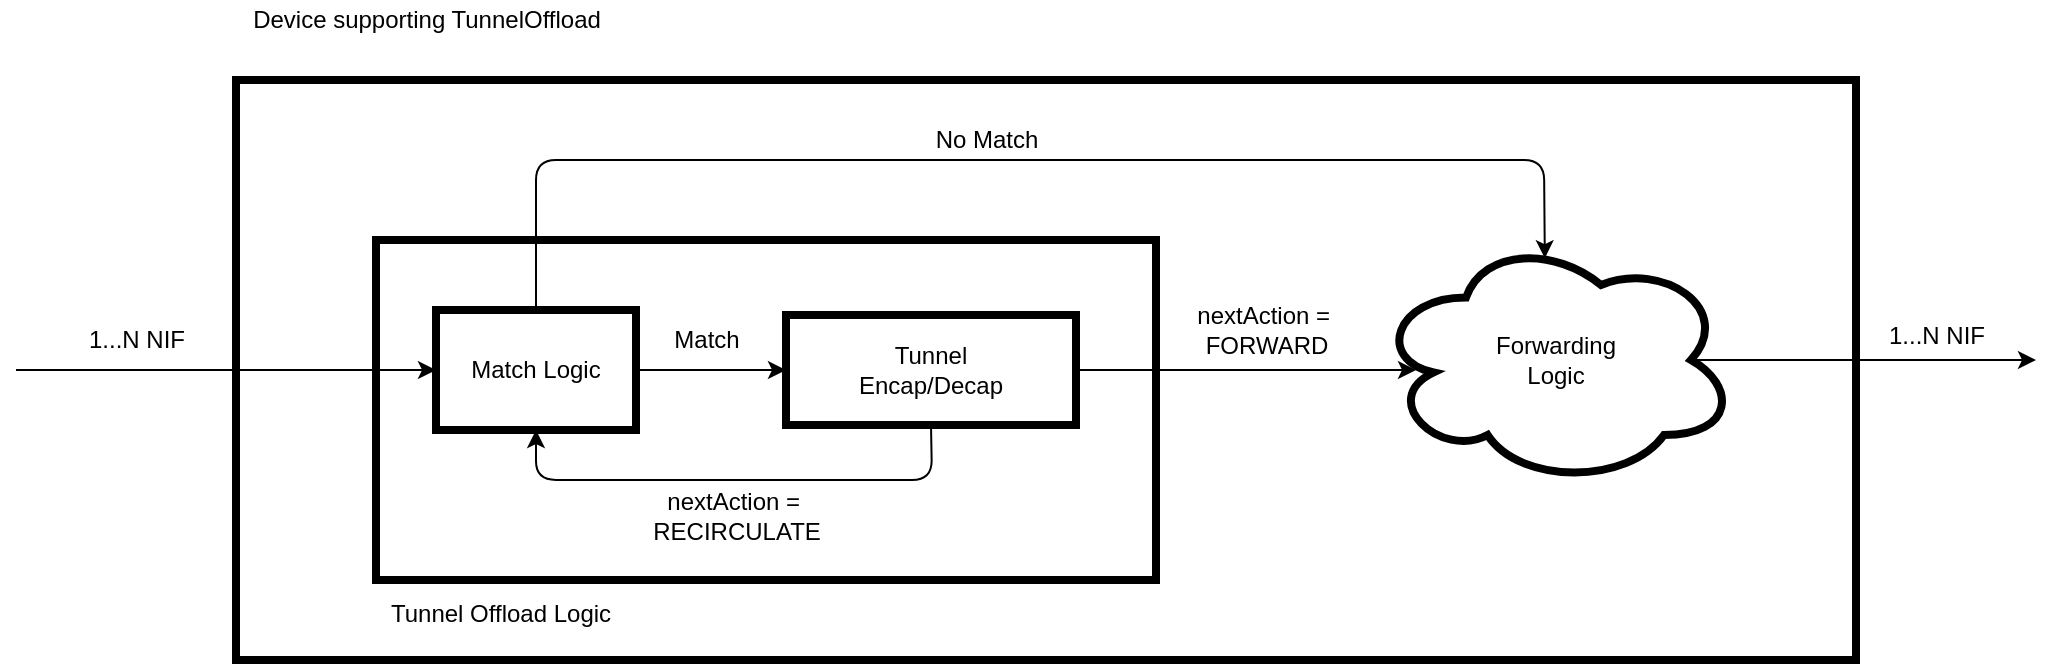 <mxfile>
    <diagram id="YXjoTy3x2gr6Pn2Wa3Yb" name="Page-1">
        <mxGraphModel dx="1682" dy="792" grid="1" gridSize="10" guides="1" tooltips="1" connect="1" arrows="1" fold="1" page="1" pageScale="1" pageWidth="850" pageHeight="1100" math="0" shadow="0">
            <root>
                <mxCell id="0"/>
                <mxCell id="1" parent="0"/>
                <mxCell id="30" value="" style="whiteSpace=wrap;html=1;strokeWidth=4;" vertex="1" parent="1">
                    <mxGeometry x="150" y="460" width="810" height="290" as="geometry"/>
                </mxCell>
                <mxCell id="4" value="Device supporting TunnelOffload" style="text;html=1;align=center;verticalAlign=middle;resizable=0;points=[];autosize=1;strokeColor=none;fillColor=none;strokeWidth=4;" vertex="1" parent="1">
                    <mxGeometry x="150" y="420" width="190" height="20" as="geometry"/>
                </mxCell>
                <mxCell id="5" value="" style="whiteSpace=wrap;html=1;strokeWidth=4;" vertex="1" parent="1">
                    <mxGeometry x="220" y="540" width="390" height="170" as="geometry"/>
                </mxCell>
                <mxCell id="12" style="edgeStyle=none;html=1;exitX=1;exitY=0.5;exitDx=0;exitDy=0;entryX=0;entryY=0.5;entryDx=0;entryDy=0;" edge="1" parent="1" source="9" target="11">
                    <mxGeometry relative="1" as="geometry"/>
                </mxCell>
                <mxCell id="9" value="Match Logic" style="whiteSpace=wrap;html=1;strokeWidth=4;" vertex="1" parent="1">
                    <mxGeometry x="250" y="575" width="100" height="60" as="geometry"/>
                </mxCell>
                <mxCell id="16" style="edgeStyle=none;html=1;exitX=1;exitY=0.5;exitDx=0;exitDy=0;" edge="1" parent="1" source="11">
                    <mxGeometry relative="1" as="geometry">
                        <mxPoint x="740" y="605" as="targetPoint"/>
                    </mxGeometry>
                </mxCell>
                <mxCell id="22" style="edgeStyle=none;html=1;exitX=0.5;exitY=1;exitDx=0;exitDy=0;entryX=0.5;entryY=1;entryDx=0;entryDy=0;" edge="1" parent="1" source="11" target="9">
                    <mxGeometry relative="1" as="geometry">
                        <Array as="points">
                            <mxPoint x="498" y="660"/>
                            <mxPoint x="300" y="660"/>
                        </Array>
                    </mxGeometry>
                </mxCell>
                <mxCell id="11" value="Tunnel &lt;br&gt;Encap/Decap" style="whiteSpace=wrap;html=1;strokeWidth=4;" vertex="1" parent="1">
                    <mxGeometry x="425" y="577.5" width="145" height="55" as="geometry"/>
                </mxCell>
                <mxCell id="24" style="edgeStyle=none;html=1;exitX=0.875;exitY=0.5;exitDx=0;exitDy=0;exitPerimeter=0;" edge="1" parent="1" source="15">
                    <mxGeometry relative="1" as="geometry">
                        <mxPoint x="1050" y="600" as="targetPoint"/>
                    </mxGeometry>
                </mxCell>
                <mxCell id="15" value="Forwarding&lt;br&gt;Logic" style="ellipse;shape=cloud;whiteSpace=wrap;html=1;strokeWidth=4;" vertex="1" parent="1">
                    <mxGeometry x="720" y="537.5" width="180" height="125" as="geometry"/>
                </mxCell>
                <mxCell id="18" value="" style="endArrow=classic;html=1;entryX=0.469;entryY=0.093;entryDx=0;entryDy=0;entryPerimeter=0;exitX=0.5;exitY=0;exitDx=0;exitDy=0;" edge="1" parent="1" source="9" target="15">
                    <mxGeometry width="50" height="50" relative="1" as="geometry">
                        <mxPoint x="560" y="600" as="sourcePoint"/>
                        <mxPoint x="610" y="550" as="targetPoint"/>
                        <Array as="points">
                            <mxPoint x="300" y="500"/>
                            <mxPoint x="804" y="500"/>
                        </Array>
                    </mxGeometry>
                </mxCell>
                <mxCell id="19" value="Match" style="text;html=1;align=center;verticalAlign=middle;resizable=0;points=[];autosize=1;strokeColor=none;fillColor=none;" vertex="1" parent="1">
                    <mxGeometry x="360" y="580" width="50" height="20" as="geometry"/>
                </mxCell>
                <mxCell id="20" value="No Match" style="text;html=1;align=center;verticalAlign=middle;resizable=0;points=[];autosize=1;strokeColor=none;fillColor=none;" vertex="1" parent="1">
                    <mxGeometry x="490" y="480" width="70" height="20" as="geometry"/>
                </mxCell>
                <mxCell id="21" value="nextAction =&amp;nbsp;&lt;br&gt;FORWARD" style="text;html=1;align=center;verticalAlign=middle;resizable=0;points=[];autosize=1;strokeColor=none;fillColor=none;" vertex="1" parent="1">
                    <mxGeometry x="620" y="570" width="90" height="30" as="geometry"/>
                </mxCell>
                <mxCell id="23" value="nextAction =&amp;nbsp;&lt;br&gt;RECIRCULATE" style="text;html=1;align=center;verticalAlign=middle;resizable=0;points=[];autosize=1;strokeColor=none;fillColor=none;" vertex="1" parent="1">
                    <mxGeometry x="350" y="662.5" width="100" height="30" as="geometry"/>
                </mxCell>
                <mxCell id="26" value="" style="endArrow=classic;html=1;entryX=0;entryY=0.5;entryDx=0;entryDy=0;" edge="1" parent="1" target="9">
                    <mxGeometry width="50" height="50" relative="1" as="geometry">
                        <mxPoint x="40" y="605" as="sourcePoint"/>
                        <mxPoint x="370" y="680" as="targetPoint"/>
                    </mxGeometry>
                </mxCell>
                <mxCell id="27" value="Tunnel Offload Logic" style="text;html=1;align=center;verticalAlign=middle;resizable=0;points=[];autosize=1;strokeColor=none;fillColor=none;" vertex="1" parent="1">
                    <mxGeometry x="217" y="717" width="130" height="20" as="geometry"/>
                </mxCell>
                <mxCell id="28" value="1...N NIF" style="text;html=1;align=center;verticalAlign=middle;resizable=0;points=[];autosize=1;strokeColor=none;fillColor=none;" vertex="1" parent="1">
                    <mxGeometry x="70" y="580" width="60" height="20" as="geometry"/>
                </mxCell>
                <mxCell id="29" value="1...N NIF" style="text;html=1;align=center;verticalAlign=middle;resizable=0;points=[];autosize=1;strokeColor=none;fillColor=none;" vertex="1" parent="1">
                    <mxGeometry x="970" y="577.5" width="60" height="20" as="geometry"/>
                </mxCell>
            </root>
        </mxGraphModel>
    </diagram>
</mxfile>